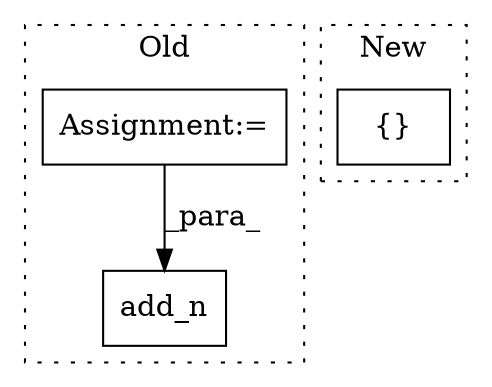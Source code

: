 digraph G {
subgraph cluster0 {
1 [label="add_n" a="32" s="4663,4811" l="17,-5" shape="box"];
3 [label="Assignment:=" a="7" s="4765" l="38" shape="box"];
label = "Old";
style="dotted";
}
subgraph cluster1 {
2 [label="{}" a="4" s="4448,4462" l="1,1" shape="box"];
label = "New";
style="dotted";
}
3 -> 1 [label="_para_"];
}